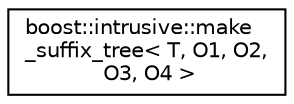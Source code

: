 digraph "Graphical Class Hierarchy"
{
  edge [fontname="Helvetica",fontsize="10",labelfontname="Helvetica",labelfontsize="10"];
  node [fontname="Helvetica",fontsize="10",shape=record];
  rankdir="LR";
  Node0 [label="boost::intrusive::make\l_suffix_tree\< T, O1, O2,\l O3, O4 \>",height=0.2,width=0.4,color="black", fillcolor="white", style="filled",URL="$structboost_1_1intrusive_1_1make__suffix__tree.html"];
}
